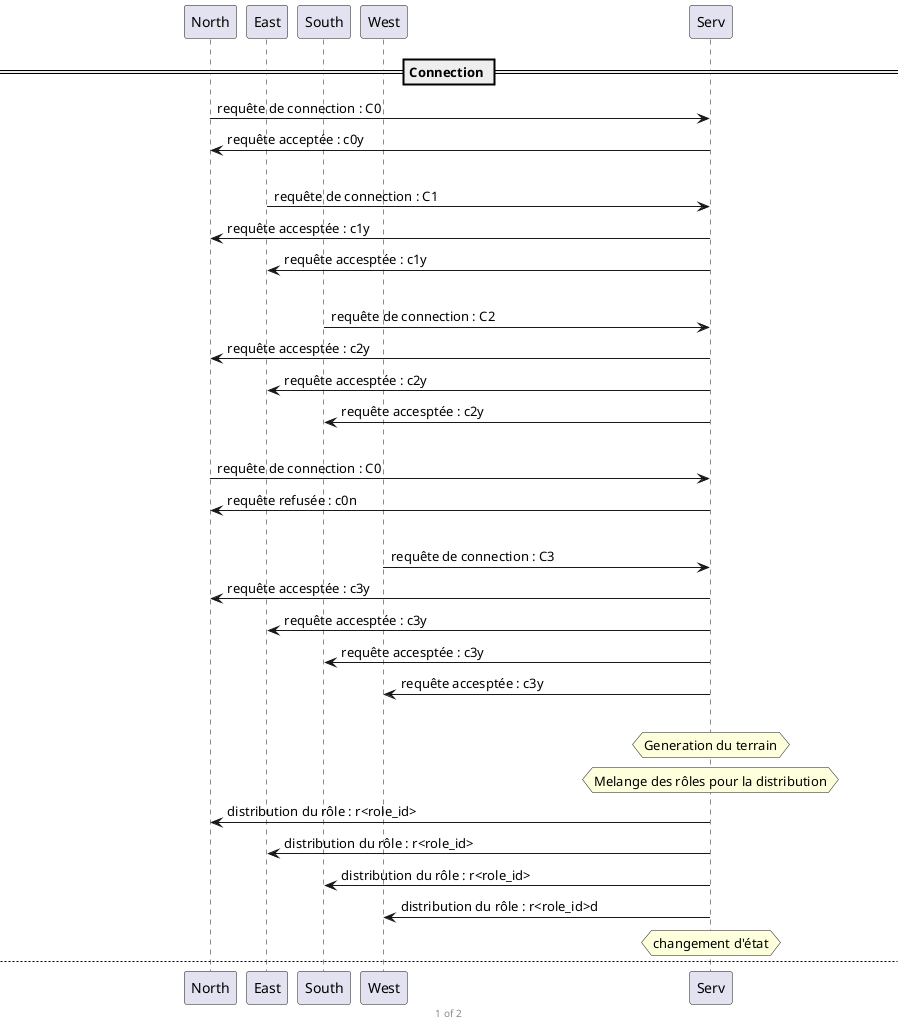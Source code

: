 @startuml UMLseq

footer %page% of %lastpage%

participant North order 0
participant East order 10
participant South order 20
participant West order 30
participant Serv order 40

== Connection ==

North -> Serv : requête de connection : C0
Serv -> North : requête acceptée : c0y
|||
East -> Serv : requête de connection : C1
Serv -> North : requête accesptée : c1y
Serv -> East : requête accesptée : c1y
|||
South -> Serv : requête de connection : C2
Serv -> North : requête accesptée : c2y
Serv -> East : requête accesptée : c2y
Serv -> South : requête accesptée : c2y
|||
North -> Serv : requête de connection : C0
Serv -> North : requête refusée : c0n
|||
West -> Serv : requête de connection : C3
Serv -> North : requête accesptée : c3y
Serv -> East : requête accesptée : c3y
Serv -> South : requête accesptée : c3y
Serv -> West : requête accesptée : c3y
|||
hnote over Serv : Generation du terrain
hnote over Serv : Melange des rôles pour la distribution
Serv -> North : distribution du rôle : r<role_id>
Serv -> East : distribution du rôle : r<role_id>
Serv -> South : distribution du rôle : r<role_id>
Serv -> West : distribution du rôle : r<role_id>d
hnote over Serv : changement d'état

newpage

footer %page% of %lastpage%

== Jeu ==

North -> Serv : ouvrir une porte : O0<dir de la porte><etage>
note left
dir est la direction de la porte
Nord:0, Est:1, Sud:2, Ouest:3
Indique également l'étage
endnote
hnote over Serv : ouverture possible
Serv -> North : ouverture acceptée : oy0<dir>
Serv -> East : ouverture acceptée : oy0<dir>
Serv -> South : ouverture acceptée : oy0<dir>
Serv -> West : ouverture acceptée : oy0<dir>
note right
nouv_salle est la salle
dont le joueur demande 
l'ouverture
endnote
hnote over Serv : ouverture impossible
Serv -> North : ouverture refusée : on
...
|||

East -> Serv : lancer une chaussure : L1<dir de la salle>
note left
dir est la direction de la salle
où le joueur lance une chausssure
Nord:0, East:1, South:2, West:3
endnote
hnote over Serv
la salle existe
et
la salle est ouverte
endnote
Serv -> North : lancé accepté : ly1<dir>
Serv -> East : lancé accepté : ly1<dir>
Serv -> South : lancé accepté : ly1<dir>
Serv -> West : lancé accepté : ly1<dir>
hnote over Serv
la salle n'existe pas
ou
la salle est fermée
endnote
Serv -> East : lancé refusé : ln
note right : c'est un "L" minuscule ;)
...
|||

South -> Serv : entrer dans une salle : E2<dir de la salle><etage>
note left
dir est la direction de la salle
où le joueur souhaite entrer
Nord:0, East:1, South:2, West:3
Indique également l'étage.
endnote
hnote over Serv
la salle existe
et
la salle est ouverte
endnote
Serv -> North : déplacement accepté : ey2<dir>
Serv -> East : déplacement accepté : ey2<dir>
Serv -> South : déplacement accepté : ey2<dir>
Serv -> West : déplacement accepté : ey2<dir>
hnote over Serv
la salle n'existe pas
ou
la salle est fermée
endnote
Serv -> South : déplacement refusé : en
...
|||

South -> Serv : est dans une salle : I2<etage>
note left
Indique au serveur que le joueur 2 (South)
est entré dans une salle et lance un test
sur la salle. Indique également l'étage.
endnote
hnote over Serv : check sur la salle
Serv -> North : update données : i2<typde de room><hp update>
Serv -> East : update données : i2<typde de room><hp update>
Serv -> South : update données : i2<typde de room><hp update>
Serv -> West : update données : i2<typde de room><hp update>


@enduml